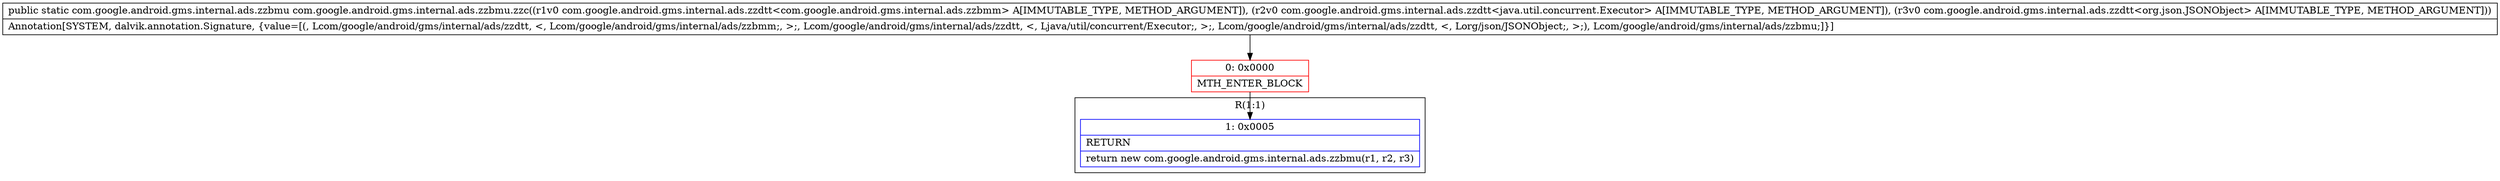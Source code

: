 digraph "CFG forcom.google.android.gms.internal.ads.zzbmu.zzc(Lcom\/google\/android\/gms\/internal\/ads\/zzdtt;Lcom\/google\/android\/gms\/internal\/ads\/zzdtt;Lcom\/google\/android\/gms\/internal\/ads\/zzdtt;)Lcom\/google\/android\/gms\/internal\/ads\/zzbmu;" {
subgraph cluster_Region_1509333549 {
label = "R(1:1)";
node [shape=record,color=blue];
Node_1 [shape=record,label="{1\:\ 0x0005|RETURN\l|return new com.google.android.gms.internal.ads.zzbmu(r1, r2, r3)\l}"];
}
Node_0 [shape=record,color=red,label="{0\:\ 0x0000|MTH_ENTER_BLOCK\l}"];
MethodNode[shape=record,label="{public static com.google.android.gms.internal.ads.zzbmu com.google.android.gms.internal.ads.zzbmu.zzc((r1v0 com.google.android.gms.internal.ads.zzdtt\<com.google.android.gms.internal.ads.zzbmm\> A[IMMUTABLE_TYPE, METHOD_ARGUMENT]), (r2v0 com.google.android.gms.internal.ads.zzdtt\<java.util.concurrent.Executor\> A[IMMUTABLE_TYPE, METHOD_ARGUMENT]), (r3v0 com.google.android.gms.internal.ads.zzdtt\<org.json.JSONObject\> A[IMMUTABLE_TYPE, METHOD_ARGUMENT]))  | Annotation[SYSTEM, dalvik.annotation.Signature, \{value=[(, Lcom\/google\/android\/gms\/internal\/ads\/zzdtt, \<, Lcom\/google\/android\/gms\/internal\/ads\/zzbmm;, \>;, Lcom\/google\/android\/gms\/internal\/ads\/zzdtt, \<, Ljava\/util\/concurrent\/Executor;, \>;, Lcom\/google\/android\/gms\/internal\/ads\/zzdtt, \<, Lorg\/json\/JSONObject;, \>;), Lcom\/google\/android\/gms\/internal\/ads\/zzbmu;]\}]\l}"];
MethodNode -> Node_0;
Node_0 -> Node_1;
}

